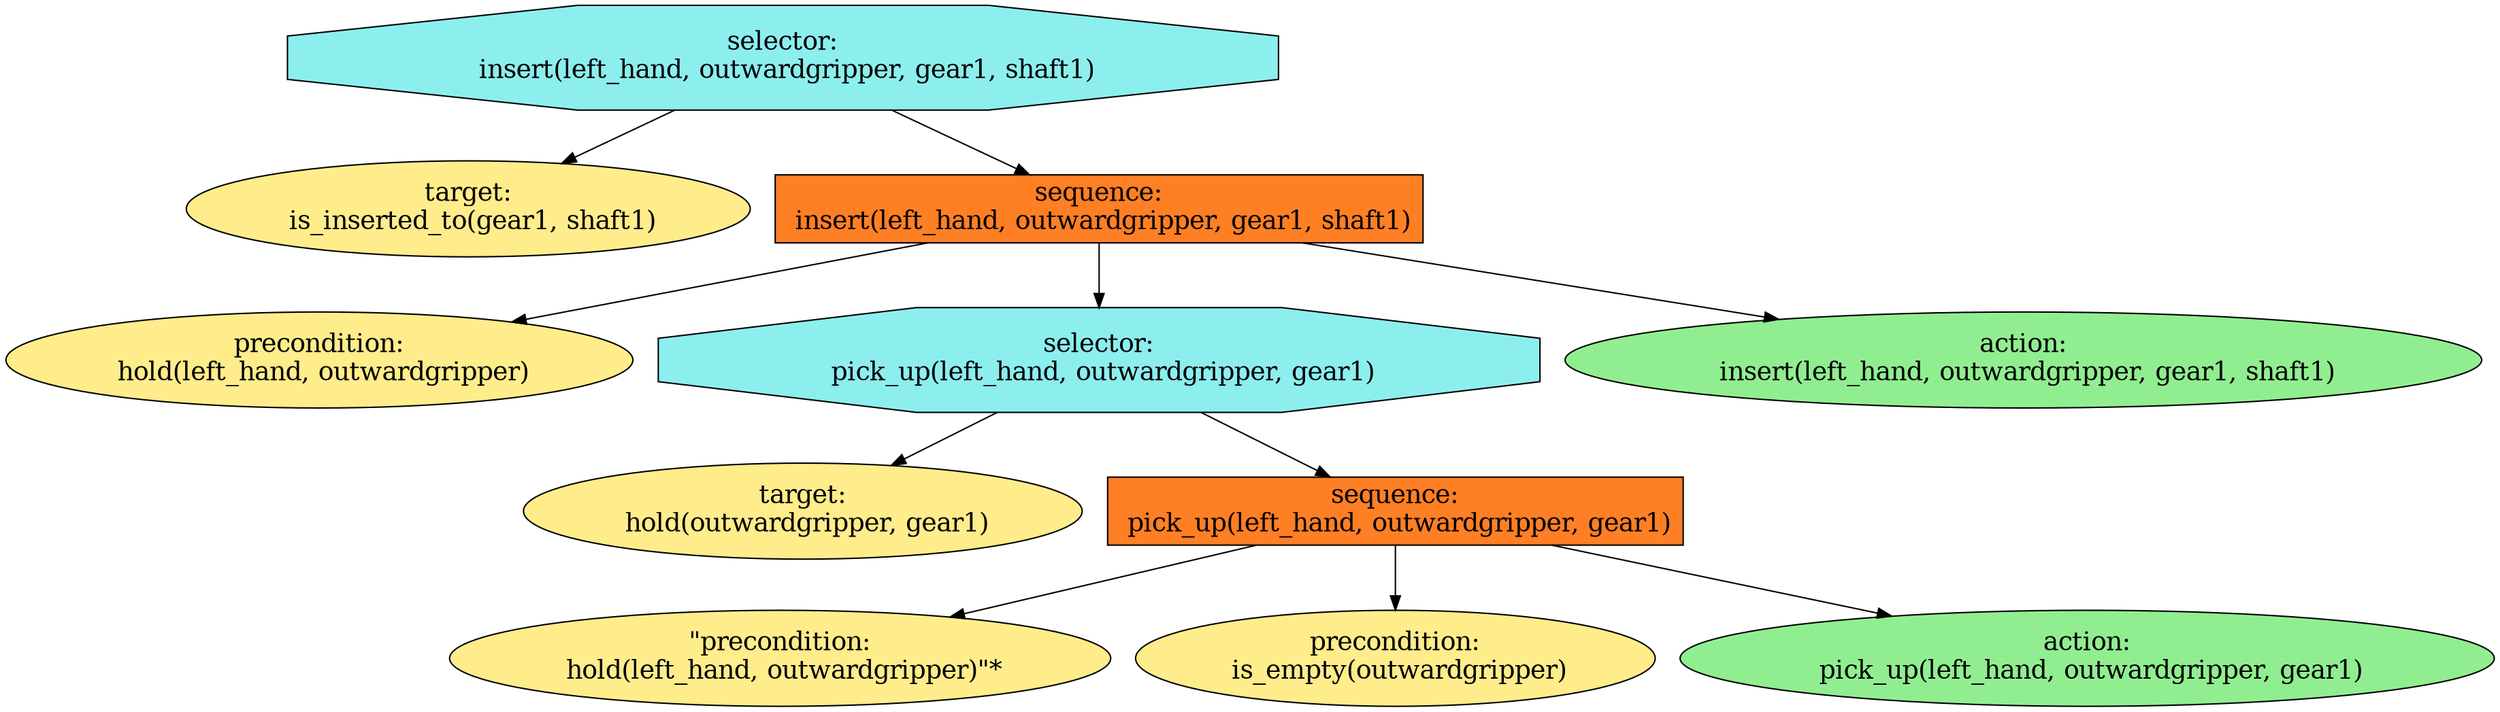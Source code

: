 digraph pastafarianism {
ordering=out;
graph [fontname="times-roman"];
node [fontname="times-roman"];
edge [fontname="times-roman"];
"selector:
 insert(left_hand, outwardgripper, gear1, shaft1)" [fillcolor=darkslategray2, fontcolor=black, fontsize=18, label="selector:
 insert(left_hand, outwardgripper, gear1, shaft1)", shape=octagon, style=filled];
"target:
 is_inserted_to(gear1, shaft1)" [fillcolor=lightgoldenrod1, fontcolor=black, fontsize=18, label="target:
 is_inserted_to(gear1, shaft1)", shape=ellipse, style=filled];
"selector:
 insert(left_hand, outwardgripper, gear1, shaft1)" -> "target:
 is_inserted_to(gear1, shaft1)";
"sequence:
 insert(left_hand, outwardgripper, gear1, shaft1)" [fillcolor=chocolate1, fontcolor=black, fontsize=18, label="sequence:
 insert(left_hand, outwardgripper, gear1, shaft1)", shape=box, style=filled];
"selector:
 insert(left_hand, outwardgripper, gear1, shaft1)" -> "sequence:
 insert(left_hand, outwardgripper, gear1, shaft1)";
"precondition:
 hold(left_hand, outwardgripper)" [fillcolor=lightgoldenrod1, fontcolor=black, fontsize=18, label="precondition:
 hold(left_hand, outwardgripper)", shape=ellipse, style=filled];
"sequence:
 insert(left_hand, outwardgripper, gear1, shaft1)" -> "precondition:
 hold(left_hand, outwardgripper)";
"selector:
 pick_up(left_hand, outwardgripper, gear1)" [fillcolor=darkslategray2, fontcolor=black, fontsize=18, label="selector:
 pick_up(left_hand, outwardgripper, gear1)", shape=octagon, style=filled];
"sequence:
 insert(left_hand, outwardgripper, gear1, shaft1)" -> "selector:
 pick_up(left_hand, outwardgripper, gear1)";
"target:
 hold(outwardgripper, gear1)" [fillcolor=lightgoldenrod1, fontcolor=black, fontsize=18, label="target:
 hold(outwardgripper, gear1)", shape=ellipse, style=filled];
"selector:
 pick_up(left_hand, outwardgripper, gear1)" -> "target:
 hold(outwardgripper, gear1)";
"sequence:
 pick_up(left_hand, outwardgripper, gear1)" [fillcolor=chocolate1, fontcolor=black, fontsize=18, label="sequence:
 pick_up(left_hand, outwardgripper, gear1)", shape=box, style=filled];
"selector:
 pick_up(left_hand, outwardgripper, gear1)" -> "sequence:
 pick_up(left_hand, outwardgripper, gear1)";
"\"precondition:\n hold(left_hand, outwardgripper)\"*" [fillcolor=lightgoldenrod1, fontcolor=black, fontsize=18, label="\"precondition:\n hold(left_hand, outwardgripper)\"*", shape=ellipse, style=filled];
"sequence:
 pick_up(left_hand, outwardgripper, gear1)" -> "\"precondition:\n hold(left_hand, outwardgripper)\"*";
"precondition:
 is_empty(outwardgripper)" [fillcolor=lightgoldenrod1, fontcolor=black, fontsize=18, label="precondition:
 is_empty(outwardgripper)", shape=ellipse, style=filled];
"sequence:
 pick_up(left_hand, outwardgripper, gear1)" -> "precondition:
 is_empty(outwardgripper)";
"action:
 pick_up(left_hand, outwardgripper, gear1)" [fillcolor=lightgreen, fontcolor=black, fontsize=18, label="action:
 pick_up(left_hand, outwardgripper, gear1)", shape=ellipse, style=filled];
"sequence:
 pick_up(left_hand, outwardgripper, gear1)" -> "action:
 pick_up(left_hand, outwardgripper, gear1)";
"action:
 insert(left_hand, outwardgripper, gear1, shaft1)" [fillcolor=lightgreen, fontcolor=black, fontsize=18, label="action:
 insert(left_hand, outwardgripper, gear1, shaft1)", shape=ellipse, style=filled];
"sequence:
 insert(left_hand, outwardgripper, gear1, shaft1)" -> "action:
 insert(left_hand, outwardgripper, gear1, shaft1)";
}
